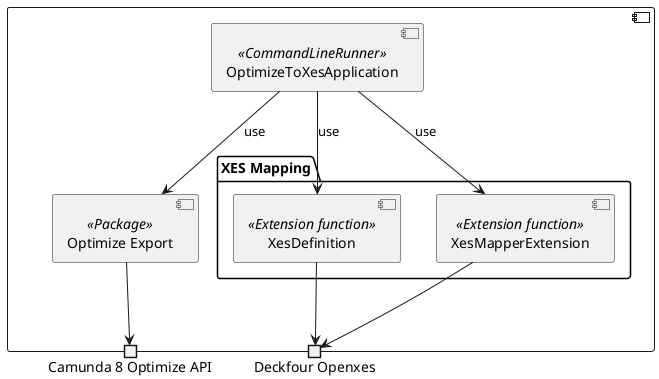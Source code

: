 @startuml

component "optimize-to-xes" <<Maven Module>> {

    component "Optimize Export" <<Package>> as Optimize

    package "XES Mapping" {

        component XesDefinition <<Extension function>>
        component XesMapperExtension <<Extension function>>
    }

    component OptimizeToXesApplication <<CommandLineRunner>>

    OptimizeToXesApplication --> Optimize : use

    OptimizeToXesApplication --> XesMapperExtension : use
    OptimizeToXesApplication --> XesDefinition : use

    portout "Camunda 8 Optimize API" as optimizeRestApi
    portout "Deckfour Openxes"

    Optimize --> optimizeRestApi

    XesDefinition --> "Deckfour Openxes"
    XesMapperExtension --> "Deckfour Openxes"
}

@enduml